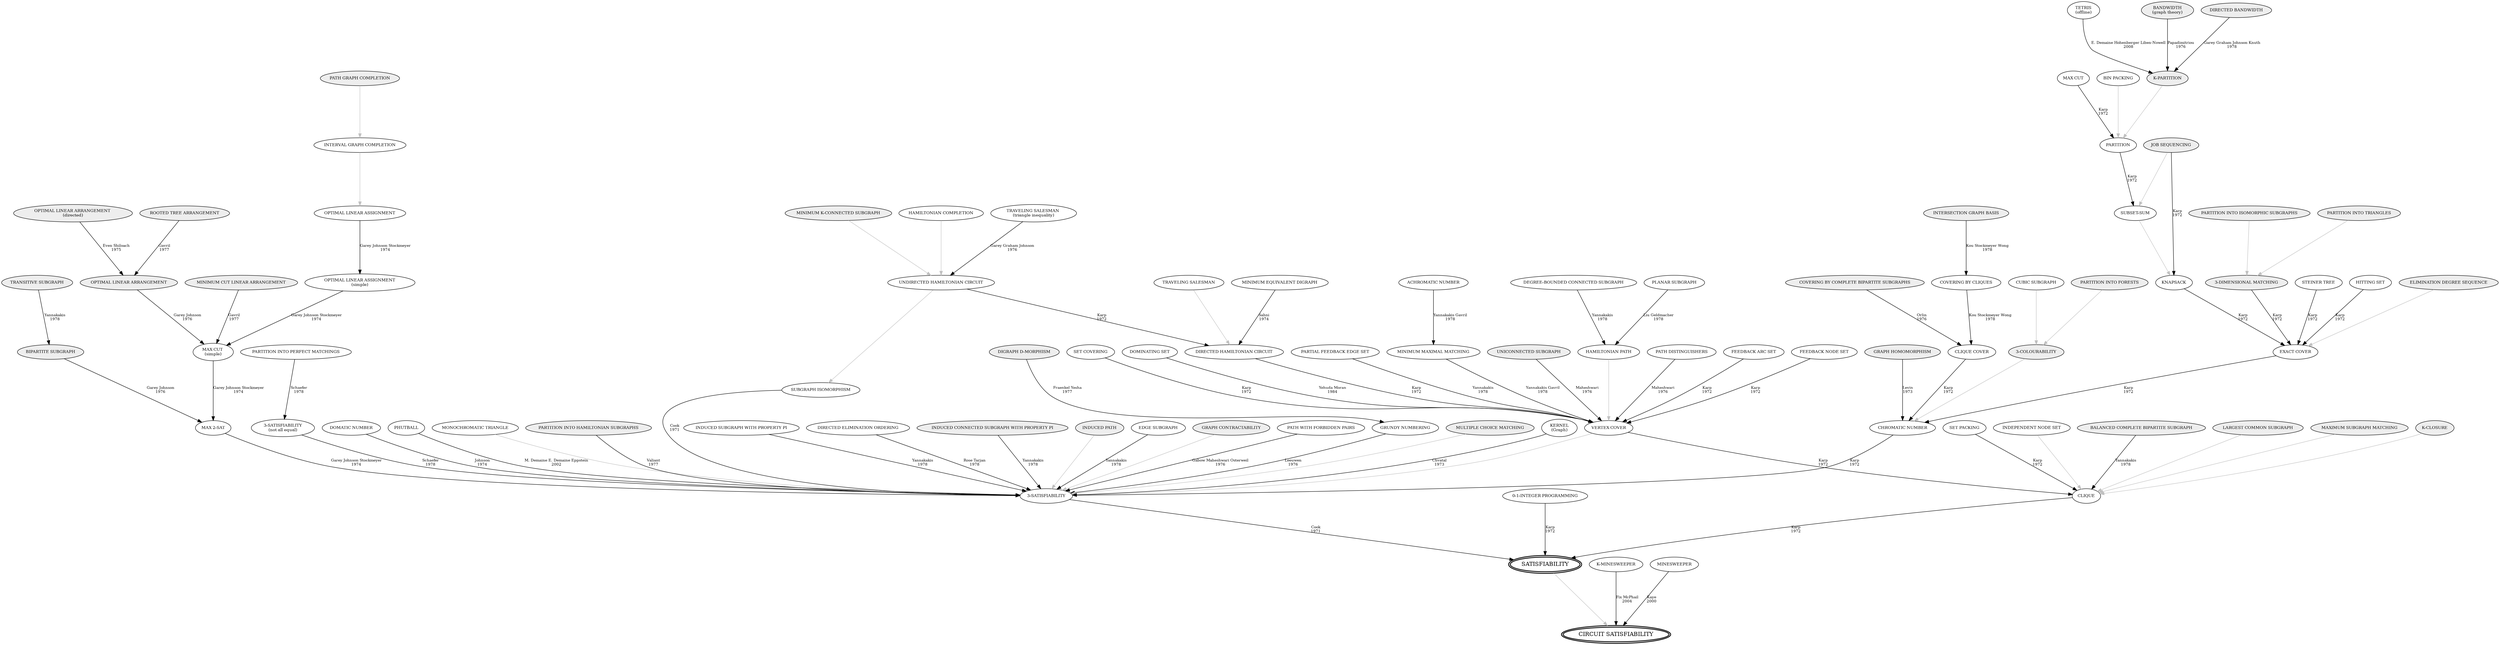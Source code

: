 digraph mainmap {
resolution = 72;
node [fontsize = 10];
edge [fontsize = 9];
overlap = false;
sep=0.4;ranksep=1.5;
splines=true; 
xSatisfiability [label= "SATISFIABILITY" URL= "http://en.wikipedia.org/wiki/Satisfiability"style="bold", shape="ellipse", peripheries="2", fontsize ="14"];
xCircuitSatisfiability [label= "CIRCUIT SATISFIABILITY" URL= "" style ="filled", fillcolor ="#eeeeee" style="bold", shape="ellipse", peripheries="2", fontsize ="14"];
xMaxCut [label= "MAX CUT" URL= "http://en.wikipedia.org/wiki/Cut_(graph_theory)#Minimal_and_maximal_cuts"];
xJobSequencing [label= "JOB SEQUENCING" URL= "" style ="filled", fillcolor ="#eeeeee" ];
xSubsetSum [label= "SUBSET-SUM" URL= "http://en.wikipedia.org/wiki/Subset_sum_problem"];
xKnapsack [label= "KNAPSACK" URL= "http://en.wikipedia.org/wiki/Knapsack_problem"];
x3dimensionalMatching [label= "3-DIMENSIONAL MATCHING" URL= "" style ="filled", fillcolor ="#eeeeee" ];
xSteinerTree [label= "STEINER TREE" URL= "http://en.wikipedia.org/wiki/Steiner_tree"];
xHittingSet [label= "HITTING SET" URL= "http://en.wikipedia.org/wiki/Hitting_set"];
xExactCover [label= "EXACT COVER" URL= "http://en.wikipedia.org/wiki/Exact_cover"];
xCliqueCover [label= "CLIQUE COVER" URL= "http://en.wikipedia.org/wiki/Clique_cover"];
xChromaticNumber [label= "CHROMATIC NUMBER" URL= "http://en.wikipedia.org/wiki/Graph_coloring"];
x3Satisfiability [label= "3-SATISFIABILITY" URL= "http://en.wikipedia.org/wiki/Boolean_satisfiability_problem#3-satisfiability"];
xUndirectedHamiltonianCircuit [label= "UNDIRECTED HAMILTONIAN CIRCUIT" URL= "http://en.wikipedia.org/wiki/Hamiltonian_path_problem"];
xDirectedHamiltonianCircuit [label= "DIRECTED HAMILTONIAN CIRCUIT" URL= "http://en.wikipedia.org/wiki/Hamiltonian_path_problem"];
xFeedbackArcSet [label= "FEEDBACK ARC SET" URL= "http://en.wikipedia.org/wiki/Feedback_arc_set"];
xFeedbackNodeSet [label= "FEEDBACK NODE SET" URL= "http://en.wikipedia.org/wiki/Feedback_vertex_set"];
xSetCovering [label= "SET COVERING" URL= "http://en.wikipedia.org/wiki/Set_cover_problem"];
xVertexCover [label= "VERTEX COVER" URL= "http://en.wikipedia.org/wiki/Vertex_cover_problem"];
x01IntegerProgramming [label= "0-1-INTEGER PROGRAMMING" URL= "http://en.wikipedia.org/wiki/Integer_linear_programming"];
xClique [label= "CLIQUE" URL= "http://en.wikipedia.org/wiki/Clique_problem"];
xSetPacking [label= "SET PACKING" URL= "http://en.wikipedia.org/wiki/Set_packing"];
xPartition [label= "PARTITION" URL= "http://en.wikipedia.org/wiki/Partition_problem"];
xSubgraphIsomorphism [label= "SUBGRAPH ISOMORPHISM" URL= "http://en.wikipedia.org/wiki/Subgraph_isomorphism_problem"];
xIndependentNodeSet [label= "INDEPENDENT NODE SET" URL= "http://en.wikipedia.org/wiki/Independent_set_problem"];
xBinPacking [label= "BIN PACKING" URL= "http://en.wikipedia.org/wiki/Bin_packing_problem"];
xTravelingSalesman [label= "TRAVELING SALESMAN" URL= "http://en.wikipedia.org/wiki/Travelling_salesman_problem"];
xTravelingSalesmantriangleinequality [label= "TRAVELING SALESMAN \n(triangle inequality)" URL= "http://en.wikipedia.org/wiki/Travelling_salesman_problem"];
xDominatingSet [label= "DOMINATING SET" URL= "http://en.wikipedia.org/wiki/Dominating_set_problem"];
x3Colourability [label= "3-COLOURABILITY" URL= "" style ="filled", fillcolor ="#eeeeee" ];
xkPartition [label= "K-PARTITION" URL= "" style ="filled", fillcolor ="#eeeeee" ];
xMax2SAT [label= "MAX 2-SAT" URL= "http://portal.acm.org/citation.cfm?id=803884"];
xMaxCutsimple [label= "MAX CUT \n(simple)" URL= "http://portal.acm.org/citation.cfm?id=803884"];
xOptimalLinearAssignmentsimple [label= "OPTIMAL LINEAR ASSIGNMENT\n(simple)" URL= "http://portal.acm.org/citation.cfm?id=803884"];
xOptimalLinearAssignment [label= "OPTIMAL LINEAR ASSIGNMENT" URL= "http://portal.acm.org/citation.cfm?id=803884"];
xDomaticNumber [label= "DOMATIC NUMBER" URL= "http://en.wikipedia.org/wiki/Domatic_number"];
xTetrisoffline [label= "TETRIS\n(offline)" URL= "http://arxiv.org/pdf/cs/0210020v1"];
xkMinesweeper [label= "K-MINESWEEPER" URL= "http://people.reed.edu/~jimfix/papers/1MINESWEEPER.pdf"];
xMinesweeper [label= "MINESWEEPER" URL= "http://en.wikipedia.org/wiki/Minesweeper_(computer_game)"];
xPhutball [label= "PHUTBALL" URL= "http://en.wikipedia.org/wiki/Phutball"];
xAchromaticNumber [label= "ACHROMATIC NUMBER" URL= "http://en.wikipedia.org/wiki/Achromatic_number"];
xMinimumMaximalMatching [label= "MINIMUM MAXIMAL MATCHING" URL= "http://link.aip.org/link/?SMJMAP/38/364/1"];
xMonochromaticTriangle [label= "MONOCHROMATIC TRIANGLE" URL= "http://en.wikipedia.org/wiki/Monochromatic_triangle"];
xPartialFeedbackEdgeSet [label= "PARTIAL FEEDBACK EDGE SET" URL= "http://portal.acm.org/citation.cfm?id=804355"];
xPartitionintoTriangles [label= "PARTITION INTO TRIANGLES" URL= "" style ="filled", fillcolor ="#eeeeee" ];
xPartitionintoIsomorphicSubgraphs [label= "PARTITION INTO ISOMORPHIC SUBGRAPHS" URL= "" style ="filled", fillcolor ="#eeeeee" ];
xPartitionintoHamiltonianSubgraphs [label= "PARTITION INTO HAMILTONIAN SUBGRAPHS" URL= "" style ="filled", fillcolor ="#eeeeee" ];
xPartitionintoForests [label= "PARTITION INTO FORESTS" URL= "" style ="filled", fillcolor ="#eeeeee" ];
x3Satisfiabilitynotallequal [label= "3-SATISFIABILITY\n(not all equal)" URL= "http://en.wikipedia.org/wiki/Boolean_satisfiability_problem#3-satisfiability"];
xPartitionintoperfectMatchings [label= "PARTITION INTO PERFECT MATCHINGS" URL= "http://portal.acm.org/citation.cfm?id=804350"];
xCoveringbyCliques [label= "COVERING BY CLIQUES" URL= "http://portal.acm.org/citation.cfm?id=359340.359346"];
xCoveringbycompletebipartitesubgraphs [label= "COVERING BY COMPLETE BIPARTITE SUBGRAPHS" URL= "" style ="filled", fillcolor ="#eeeeee" ];
xInducedSubgraphwithPropertyPi [label= "INDUCED SUBGRAPH WITH PROPERTY PI" URL= "http://www.csc.kth.se/~viggo/wwwcompendium/node36.html"];
xInducedconnectedSubgraphwithPropertyPi [label= "INDUCED CONNECTED SUBGRAPH WITH PROPERTY PI" URL= "" style ="filled", fillcolor ="#eeeeee" ];
xInducedPath [label= "INDUCED PATH" URL= "" style ="filled", fillcolor ="#eeeeee" ];
xBalancedCompleteBipartiteSubgraph [label= "BALANCED COMPLETE BIPARTITE SUBGRAPH" URL= "" style ="filled", fillcolor ="#eeeeee" ];
xBipartiteSubgraph [label= "BIPARTITE SUBGRAPH" URL= "" style ="filled", fillcolor ="#eeeeee" ];
xDegreeBoundedConnectedSubgraph [label= "DEGREE-BOUNDED CONNECTED SUBGRAPH" URL= "http://www.csc.kth.se/~viggo/wwwcompendium/node41.html"];
xHamiltonianPath [label= "HAMILTONIAN PATH" URL= "http://en.wikipedia.org/wiki/Hamiltonian_path"];
xPlanarSubgraph [label= "PLANAR SUBGRAPH" URL= "http://www.nada.kth.se/~viggo/wwwcompendium/node42.html"];
xEdgeSubgraph [label= "EDGE SUBGRAPH" URL= "http://www.nada.kth.se/~viggo/wwwcompendium/node46.html"];
xTransitiveSubgraph [label= "TRANSITIVE SUBGRAPH" URL= "" style ="filled", fillcolor ="#eeeeee" ];
xUniconnectedSubgraph [label= "UNICONNECTED SUBGRAPH" URL= "" style ="filled", fillcolor ="#eeeeee" ];
xMinimumkConnectedSubgraph [label= "MINIMUM K-CONNECTED SUBGRAPH" URL= "" style ="filled", fillcolor ="#eeeeee" ];
xCubicSubgraph [label= "CUBIC SUBGRAPH" URL= "http://portal.acm.org/citation.cfm?id=892117"];
xMinimumEquivalentDigraph [label= "MINIMUM EQUIVALENT DIGRAPH" URL= "http://www.nada.kth.se/~viggo/wwwcompendium/node49.html"];
xHamiltonianCompletion [label= "HAMILTONIAN COMPLETION" URL= "http://en.wikipedia.org/wiki/Hamiltonian_completion"];
xIntervalGraphCompletion [label= "INTERVAL GRAPH COMPLETION" URL= "http://www.nada.kth.se/~viggo/wwwcompendium/node50.html"];
xPathGraphCompletion [label= "PATH GRAPH COMPLETION" URL= "" style ="filled", fillcolor ="#eeeeee" ];
xBandwidthgraphtheory [label= "BANDWIDTH\n(graph theory)" URL= "" style ="filled", fillcolor ="#eeeeee" ];
xDirectedBandwidth [label= "DIRECTED BANDWIDTH" URL= "" style ="filled", fillcolor ="#eeeeee" ];
xOptimalLinearArrangementdirected [label= "OPTIMAL LINEAR ARRANGEMENT \n(directed)" URL= "" style ="filled", fillcolor ="#eeeeee" ];
xOptimalLinearArrangement [label= "OPTIMAL LINEAR ARRANGEMENT" URL= "" style ="filled", fillcolor ="#eeeeee" ];
xMinimumCutLinearArrangement [label= "MINIMUM CUT LINEAR ARRANGEMENT" URL= "" style ="filled", fillcolor ="#eeeeee" ];
xRootedTreeArrangement [label= "ROOTED TREE ARRANGEMENT" URL= "" style ="filled", fillcolor ="#eeeeee" ];
xDirectedEliminationOrdering [label= "DIRECTED ELIMINATION ORDERING" URL= "http://portal.acm.org/citation.cfm?id=803775"];
xEliminationDegreeSequence [label= "ELIMINATION DEGREE SEQUENCE" URL= "" style ="filled", fillcolor ="#eeeeee" ];
xLargestCommonSubgraph [label= "LARGEST COMMON SUBGRAPH" URL= "" style ="filled", fillcolor ="#eeeeee" ];
xMaximumSubgraphMatching [label= "MAXIMUM SUBGRAPH MATCHING" URL= "" style ="filled", fillcolor ="#eeeeee" ];
xGraphContractability [label= "GRAPH CONTRACTABILITY" URL= "" style ="filled", fillcolor ="#eeeeee" ];
xGraphHomomorphism [label= "GRAPH HOMOMORPHISM" URL= "" style ="filled", fillcolor ="#eeeeee" ];
xPathwithForbiddenPairs [label= "PATH WITH FORBIDDEN PAIRS" URL= "http://portal.acm.org/citation.cfm?id=1313533"];
xGrundyNumbering [label= "GRUNDY NUMBERING" URL= "http://people.cs.uu.nl/jan/207.pdf"];
xDigraphDMorphism [label= "DIGRAPH D-MORPHISM" URL= "" style ="filled", fillcolor ="#eeeeee" ];
xMultipleChoiceMatching [label= "MULTIPLE CHOICE MATCHING" URL= "" style ="filled", fillcolor ="#eeeeee" ];
xKernelGraph [label= "KERNEL\n(Graph)" URL= "http://users.encs.concordia.ca/~chvatal/kernel.html"];
xKClosure [label= "K-CLOSURE" URL= "" style ="filled", fillcolor ="#eeeeee" ];
xIntersectionGraphBasis [label= "INTERSECTION GRAPH BASIS" URL= "" style ="filled", fillcolor ="#eeeeee" ];
xPathDistinguishers [label= "PATH DISTINGUISHERS" URL= "http://www.cs.colorado.edu/department/publications/reports/docs/CU-CS-092-76.pdf"];
x01IntegerProgramming -> xSatisfiability [URL = "http://www.cs.berkeley.edu/~luca/cs172/karp.pdf" label = "Karp\n1972" ];
xClique -> xSatisfiability [URL = "http://www.cs.berkeley.edu/~luca/cs172/karp.pdf" label = "Karp\n1972" ];
xSetPacking -> xClique [URL = "http://www.cs.berkeley.edu/~luca/cs172/karp.pdf" label = "Karp\n1972" ];
xVertexCover -> xClique [URL = "http://www.cs.berkeley.edu/~luca/cs172/karp.pdf" label = "Karp\n1972" ];
xSetCovering -> xVertexCover [URL = "http://www.cs.berkeley.edu/~luca/cs172/karp.pdf" label = "Karp\n1972" ];
xFeedbackNodeSet -> xVertexCover [URL = "http://www.cs.berkeley.edu/~luca/cs172/karp.pdf" label = "Karp\n1972" ];
xFeedbackArcSet -> xVertexCover [URL = "http://www.cs.berkeley.edu/~luca/cs172/karp.pdf" label = "Karp\n1972" ];
xDirectedHamiltonianCircuit -> xVertexCover [URL = "http://www.cs.berkeley.edu/~luca/cs172/karp.pdf" label = "Karp\n1972" ];
xUndirectedHamiltonianCircuit -> xDirectedHamiltonianCircuit [URL = "http://www.cs.berkeley.edu/~luca/cs172/karp.pdf" label = "Karp\n1972" ];
xChromaticNumber -> x3Satisfiability [URL = "http://www.cs.berkeley.edu/~luca/cs172/karp.pdf" label = "Karp\n1972" ];
xCliqueCover -> xChromaticNumber [URL = "http://www.cs.berkeley.edu/~luca/cs172/karp.pdf" label = "Karp\n1972" ];
xExactCover -> xChromaticNumber [URL = "http://www.cs.berkeley.edu/~luca/cs172/karp.pdf" label = "Karp\n1972" ];
xHittingSet -> xExactCover [URL = "http://www.cs.berkeley.edu/~luca/cs172/karp.pdf" label = "Karp\n1972" ];
xSteinerTree -> xExactCover [URL = "http://www.cs.berkeley.edu/~luca/cs172/karp.pdf" label = "Karp\n1972" ];
x3dimensionalMatching -> xExactCover [URL = "http://www.cs.berkeley.edu/~luca/cs172/karp.pdf" label = "Karp\n1972" ];
xKnapsack -> xExactCover [URL = "http://www.cs.berkeley.edu/~luca/cs172/karp.pdf" label = "Karp\n1972" ];
xJobSequencing -> xKnapsack [URL = "http://www.cs.berkeley.edu/~luca/cs172/karp.pdf" label = "Karp\n1972" ];
xSubsetSum -> xKnapsack [URL = "" label = "" color ="gray" ];
xPartition -> xSubsetSum [URL = "http://www.cs.berkeley.edu/~luca/cs172/karp.pdf" label = "Karp\n1972" ];
xMaxCut -> xPartition [URL = "http://www.cs.berkeley.edu/~luca/cs172/karp.pdf" label = "Karp\n1972" ];
x3Satisfiability -> xSatisfiability [URL = "http://www.cs.toronto.edu/~sacook/homepage/1971.pdf.gz" label = "Cook\n1971" ];
xSubgraphIsomorphism -> x3Satisfiability [URL = "http://www.cs.toronto.edu/~sacook/homepage/1971.pdf.gz" label = "Cook\n1971" ];
xSatisfiability -> xCircuitSatisfiability [URL = "" label = "" color ="gray" ];
xUndirectedHamiltonianCircuit -> xSubgraphIsomorphism [URL = "" label = "" color ="gray" ];
xIndependentNodeSet -> xClique [URL = "" label = "" color ="gray" ];
xTravelingSalesmantriangleinequality -> xUndirectedHamiltonianCircuit [URL = "http://portal.acm.org/citation.cfm?id=803626&dl=GUIDE&coll=GUIDE&CFID=23701820&CFTOKEN=21874286" label = "Garey Graham Johnson\n1976" ];
xTravelingSalesman -> xDirectedHamiltonianCircuit [URL = "" label = "" color ="gray" ];
xkPartition -> xPartition [URL = "" label = "" color ="gray" ];
xBinPacking -> xPartition [URL = "" label = "" color ="gray" ];
xDominatingSet -> xVertexCover [URL = "http://cat.inist.fr/?aModele=afficheN&cpsidt=8937489" label = "Yehuda Moran\n1984" ];
x3Colourability -> xChromaticNumber [URL = "" label = "" color ="gray" ];
xMax2SAT -> x3Satisfiability [URL = "http://portal.acm.org/citation.cfm?id=803884" label = "Garey Johnson Stockmeyer\n1974" ];
xMaxCutsimple -> xMax2SAT [URL = "http://portal.acm.org/citation.cfm?id=803884" label = "Garey Johnson Stockmeyer\n1974" ];
xOptimalLinearAssignmentsimple -> xMaxCutsimple [URL = "http://portal.acm.org/citation.cfm?id=803884" label = "Garey Johnson Stockmeyer\n1974" ];
xOptimalLinearAssignment -> xOptimalLinearAssignmentsimple [URL = "http://portal.acm.org/citation.cfm?id=803884" label = "Garey Johnson Stockmeyer\n1974" ];
xJobSequencing -> xSubsetSum [URL = "" label = "" color ="gray" ];
xVertexCover -> x3Satisfiability [URL = "" label = "" color ="gray" ];
xDomaticNumber -> x3Satisfiability [URL = "http://portal.acm.org/citation.cfm?id=804034" label = "Johnson\n1974" ];
xTetrisoffline -> xkPartition [URL = "http://arxiv.org/pdf/cs/0210020v1" label = "E. Demaine Hohenberger Liben-Nowell\n2008" ];
xkMinesweeper -> xCircuitSatisfiability [URL = "http://people.reed.edu/~jimfix/papers/1MINESWEEPER.pdf" label = "Fix McPhail\n2004" ];
xMinesweeper -> xCircuitSatisfiability [URL = "" label = "Kaye\n2000" ];
xPhutball -> x3Satisfiability [URL = "http://www.msri.org/publications/books/Book42/files/dephut.pdf" label = "M. Demaine E. Demaine Eppstein\n2002" ];
xMinimumMaximalMatching -> xVertexCover [URL = "http://link.aip.org/link/?SMJMAP/38/364/1" label = "Yannakakis Gavril\n1978" ];
xAchromaticNumber -> xMinimumMaximalMatching [URL = "http://link.aip.org/link/?SMJMAP/38/364/1" label = "Yannakakis Gavril\n1978" ];
xMonochromaticTriangle -> x3Satisfiability [URL = "" label = "" color ="gray" ];
xPartialFeedbackEdgeSet -> xVertexCover [URL = "http://portal.acm.org/citation.cfm?id=804355" label = "Yannakakis\n1978" ];
xPartitionintoTriangles -> x3dimensionalMatching [URL = "" label = "" color ="gray" ];
xPartitionintoIsomorphicSubgraphs -> x3dimensionalMatching [URL = "" label = "" color ="gray" ];
xPartitionintoHamiltonianSubgraphs -> x3Satisfiability [URL = "http://www.google.de/search?q=the+complexity+of+computing+the+permanent" label = "Valiant\n1977" ];
xPartitionintoForests -> x3Colourability [URL = "" label = "" color ="gray" ];
x3Satisfiabilitynotallequal -> x3Satisfiability [URL = "http://portal.acm.org/citation.cfm?id=804350&dl=GUIDE," label = "Schaefer\n1978" ];
xPartitionintoperfectMatchings -> x3Satisfiabilitynotallequal [URL = "http://portal.acm.org/citation.cfm?id=804350&dl=GUIDE," label = "Schaefer\n1978" ];
xCoveringbyCliques -> xCliqueCover [URL = "http://portal.acm.org/citation.cfm?id=359340.359346" label = "Kou Stockmeyer Wong\n1978" ];
xCoveringbycompletebipartitesubgraphs -> xCliqueCover [URL = "" label = "Orlin\n1976" ];
xInducedSubgraphwithPropertyPi -> x3Satisfiability [URL = "http://portal.acm.org/citation.cfm?id=804355" label = "Yannakakis\n1978" ];
xInducedconnectedSubgraphwithPropertyPi -> x3Satisfiability [URL = "http://portal.acm.org/citation.cfm?id=804355" label = "Yannakakis\n1978" ];
xInducedPath -> x3Satisfiability [URL = "" label = "" color ="gray" ];
xBalancedCompleteBipartiteSubgraph -> xClique [URL = "http://portal.acm.org/citation.cfm?id=804355" label = "Yannakakis\n1978" ];
xBipartiteSubgraph -> xMax2SAT [URL = "" label = "Garey Johnson\n1976" ];
xHamiltonianPath -> xVertexCover [URL = "" label = "" color ="gray" ];
xDegreeBoundedConnectedSubgraph -> xHamiltonianPath [URL = "http://portal.acm.org/citation.cfm?id=804355" label = "Yannakakis\n1978" ];
xPlanarSubgraph -> xHamiltonianPath [URL = "" label = "Liu Geldmacher\n1978" ];
xEdgeSubgraph -> x3Satisfiability [URL = "http://portal.acm.org/citation.cfm?id=804355" label = "Yannakakis\n1978" ];
xTransitiveSubgraph -> xBipartiteSubgraph [URL = "http://portal.acm.org/citation.cfm?id=804355" label = "Yannakakis\n1978" ];
xUniconnectedSubgraph -> xVertexCover [URL = "http://www.cs.colorado.edu/department/publications/reports/docs/CU-CS-092-76.pdf" label = "Maheshwari\n1976" ];
xMinimumkConnectedSubgraph -> xUndirectedHamiltonianCircuit [URL = "" label = "" color ="gray" ];
xCubicSubgraph -> x3Colourability [URL = "http://portal.acm.org/citation.cfm?id=892117" label = "" color ="gray" ];
xMinimumEquivalentDigraph -> xDirectedHamiltonianCircuit [URL = "http://www.cise.ufl.edu/~sahni/papers/comp.pdf" label = "Sahni\n1974" ];
xHamiltonianCompletion -> xUndirectedHamiltonianCircuit [URL = "" label = "" color ="gray" ];
xIntervalGraphCompletion -> xOptimalLinearAssignment [URL = "" label = "" color ="gray" ];
xPathGraphCompletion -> xIntervalGraphCompletion [URL = "" label = "" color ="gray" ];
xBandwidthgraphtheory -> xkPartition [URL = "http://www.springerlink.com/content/ch81377764427164/" label = "Papadimitriou\n1976" ];
xDirectedBandwidth -> xkPartition [URL = "http://www.jstor.org/pss/2100947" label = "Garey Graham Johnson Knuth\n1978" ];
xOptimalLinearArrangementdirected -> xOptimalLinearArrangement [URL = "" label = "Even Shiloach\n1975" ];
xOptimalLinearArrangement -> xMaxCutsimple [URL = "" label = "Garey Johnson\n1976" ];
xMinimumCutLinearArrangement -> xMaxCutsimple [URL = "" label = "Gavril\n1977" ];
xRootedTreeArrangement -> xOptimalLinearArrangement [URL = "" label = "Gavril\n1977" ];
xDirectedEliminationOrdering -> x3Satisfiability [URL = "http://portal.acm.org/citation.cfm?id=803775" label = "Rose Tarjan\n1978" ];
xEliminationDegreeSequence -> xExactCover [URL = "" label = "" color ="gray" ];
xLargestCommonSubgraph -> xClique [URL = "" label = "" color ="gray" ];
xMaximumSubgraphMatching -> xClique [URL = "" label = "" color ="gray" ];
xGraphContractability -> x3Satisfiability [URL = "" label = "" color ="gray" ];
xGraphHomomorphism -> xChromaticNumber [URL = "" label = "Levin\n1973" ];
xPathwithForbiddenPairs -> x3Satisfiability [URL = "http://portal.acm.org/citation.cfm?id=1313533" label = "Gabow Maheshwari Osterweil\n1976" ];
xGrundyNumbering -> x3Satisfiability [URL = "http://people.cs.uu.nl/jan/207.pdf" label = "Leeuwen\n1976" ];
xDigraphDMorphism -> xGrundyNumbering [URL = "" label = "Fraenkel Yesha\n1977" ];
xMultipleChoiceMatching -> x3Satisfiability [URL = "" label = "" color ="gray" ];
xKernelGraph -> x3Satisfiability [URL = "" label = "Chvatal\n1973" ];
xKClosure -> xClique [URL = "" label = "" color ="gray" ];
xIntersectionGraphBasis -> xCoveringbyCliques [URL = "http://portal.acm.org/citation.cfm?id=359340.359346" label = "Kou Stockmeyer Wong\n1978" ];
xPathDistinguishers -> xVertexCover [URL = "http://www.cs.colorado.edu/department/publications/reports/docs/CU-CS-092-76.pdf" label = "Maheshwari\n1976" ];

}
